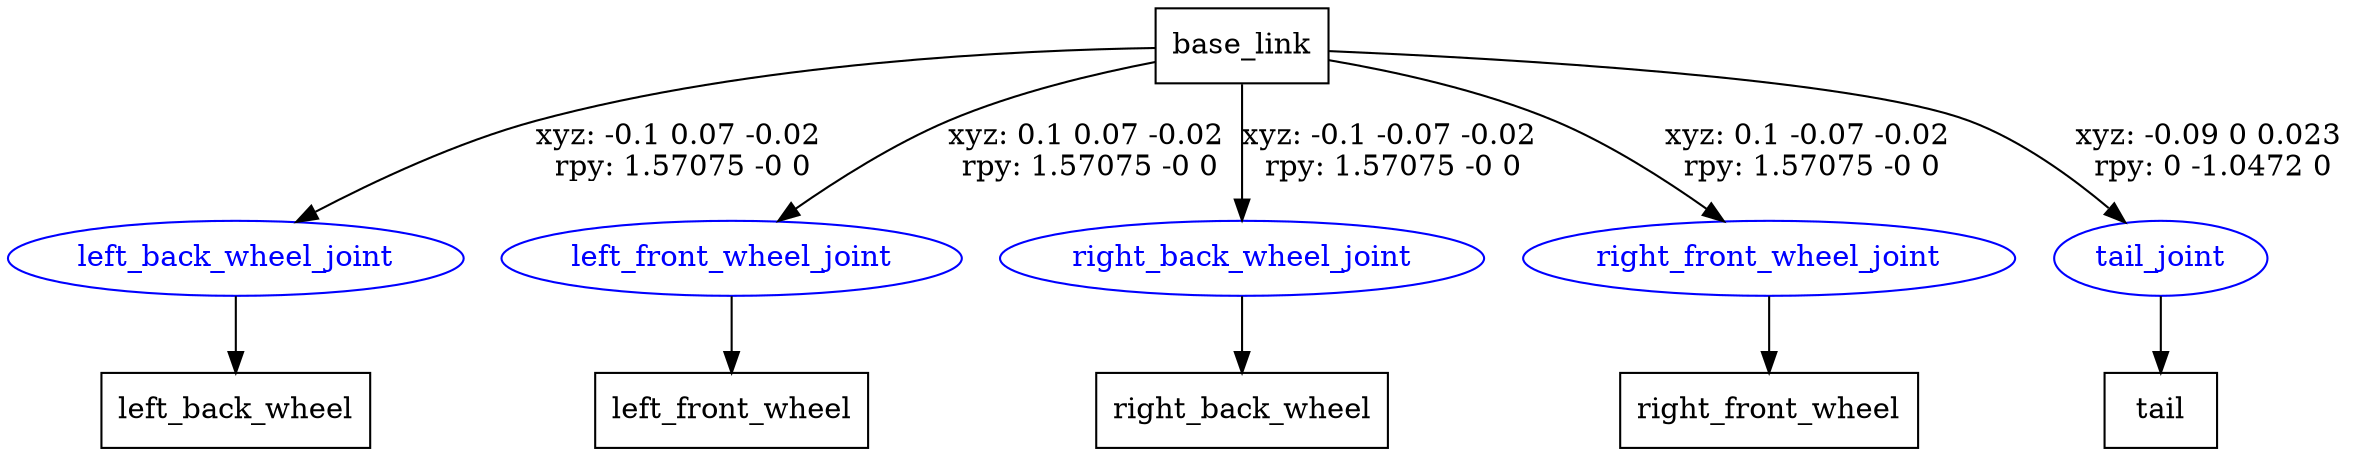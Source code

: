digraph G {
node [shape=box];
"base_link" [label="base_link"];
"left_back_wheel" [label="left_back_wheel"];
"left_front_wheel" [label="left_front_wheel"];
"right_back_wheel" [label="right_back_wheel"];
"right_front_wheel" [label="right_front_wheel"];
"tail" [label="tail"];
node [shape=ellipse, color=blue, fontcolor=blue];
"base_link" -> "left_back_wheel_joint" [label="xyz: -0.1 0.07 -0.02 \nrpy: 1.57075 -0 0"]
"left_back_wheel_joint" -> "left_back_wheel"
"base_link" -> "left_front_wheel_joint" [label="xyz: 0.1 0.07 -0.02 \nrpy: 1.57075 -0 0"]
"left_front_wheel_joint" -> "left_front_wheel"
"base_link" -> "right_back_wheel_joint" [label="xyz: -0.1 -0.07 -0.02 \nrpy: 1.57075 -0 0"]
"right_back_wheel_joint" -> "right_back_wheel"
"base_link" -> "right_front_wheel_joint" [label="xyz: 0.1 -0.07 -0.02 \nrpy: 1.57075 -0 0"]
"right_front_wheel_joint" -> "right_front_wheel"
"base_link" -> "tail_joint" [label="xyz: -0.09 0 0.023 \nrpy: 0 -1.0472 0"]
"tail_joint" -> "tail"
}
